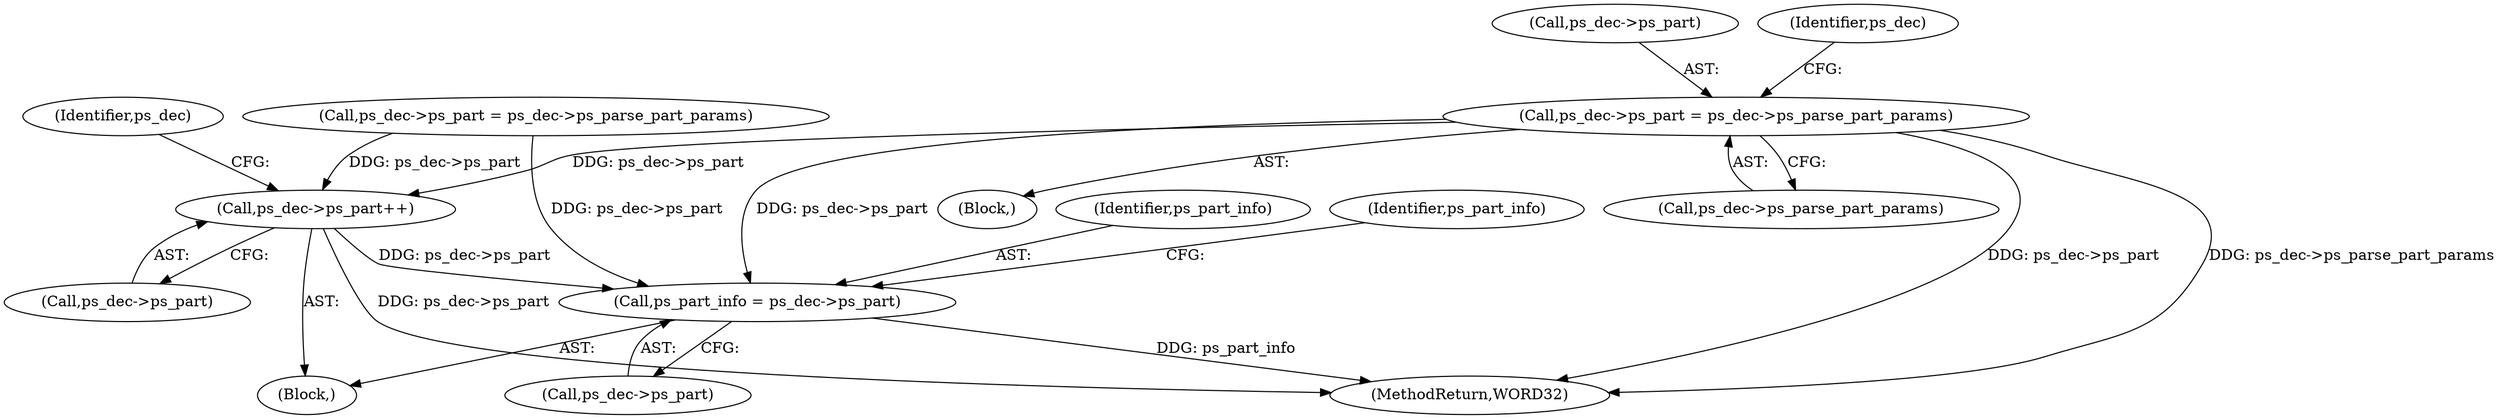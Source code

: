 digraph "0_Android_4a524d3a8ae9aa20c36430008e6bd429443f8f1d_1@pointer" {
"1000868" [label="(Call,ps_dec->ps_part = ps_dec->ps_parse_part_params)"];
"1001037" [label="(Call,ps_part_info = ps_dec->ps_part)"];
"1001052" [label="(Call,ps_dec->ps_part++)"];
"1001039" [label="(Call,ps_dec->ps_part)"];
"1001038" [label="(Identifier,ps_part_info)"];
"1001278" [label="(MethodReturn,WORD32)"];
"1000868" [label="(Call,ps_dec->ps_part = ps_dec->ps_parse_part_params)"];
"1001057" [label="(Identifier,ps_dec)"];
"1001052" [label="(Call,ps_dec->ps_part++)"];
"1000869" [label="(Call,ps_dec->ps_part)"];
"1001037" [label="(Call,ps_part_info = ps_dec->ps_part)"];
"1001159" [label="(Call,ps_dec->ps_part = ps_dec->ps_parse_part_params)"];
"1001053" [label="(Call,ps_dec->ps_part)"];
"1000872" [label="(Call,ps_dec->ps_parse_part_params)"];
"1000877" [label="(Identifier,ps_dec)"];
"1000136" [label="(Block,)"];
"1001044" [label="(Identifier,ps_part_info)"];
"1000926" [label="(Block,)"];
"1000868" -> "1000136"  [label="AST: "];
"1000868" -> "1000872"  [label="CFG: "];
"1000869" -> "1000868"  [label="AST: "];
"1000872" -> "1000868"  [label="AST: "];
"1000877" -> "1000868"  [label="CFG: "];
"1000868" -> "1001278"  [label="DDG: ps_dec->ps_parse_part_params"];
"1000868" -> "1001278"  [label="DDG: ps_dec->ps_part"];
"1000868" -> "1001037"  [label="DDG: ps_dec->ps_part"];
"1000868" -> "1001052"  [label="DDG: ps_dec->ps_part"];
"1001037" -> "1000926"  [label="AST: "];
"1001037" -> "1001039"  [label="CFG: "];
"1001038" -> "1001037"  [label="AST: "];
"1001039" -> "1001037"  [label="AST: "];
"1001044" -> "1001037"  [label="CFG: "];
"1001037" -> "1001278"  [label="DDG: ps_part_info"];
"1001159" -> "1001037"  [label="DDG: ps_dec->ps_part"];
"1001052" -> "1001037"  [label="DDG: ps_dec->ps_part"];
"1001052" -> "1000926"  [label="AST: "];
"1001052" -> "1001053"  [label="CFG: "];
"1001053" -> "1001052"  [label="AST: "];
"1001057" -> "1001052"  [label="CFG: "];
"1001052" -> "1001278"  [label="DDG: ps_dec->ps_part"];
"1001159" -> "1001052"  [label="DDG: ps_dec->ps_part"];
}
